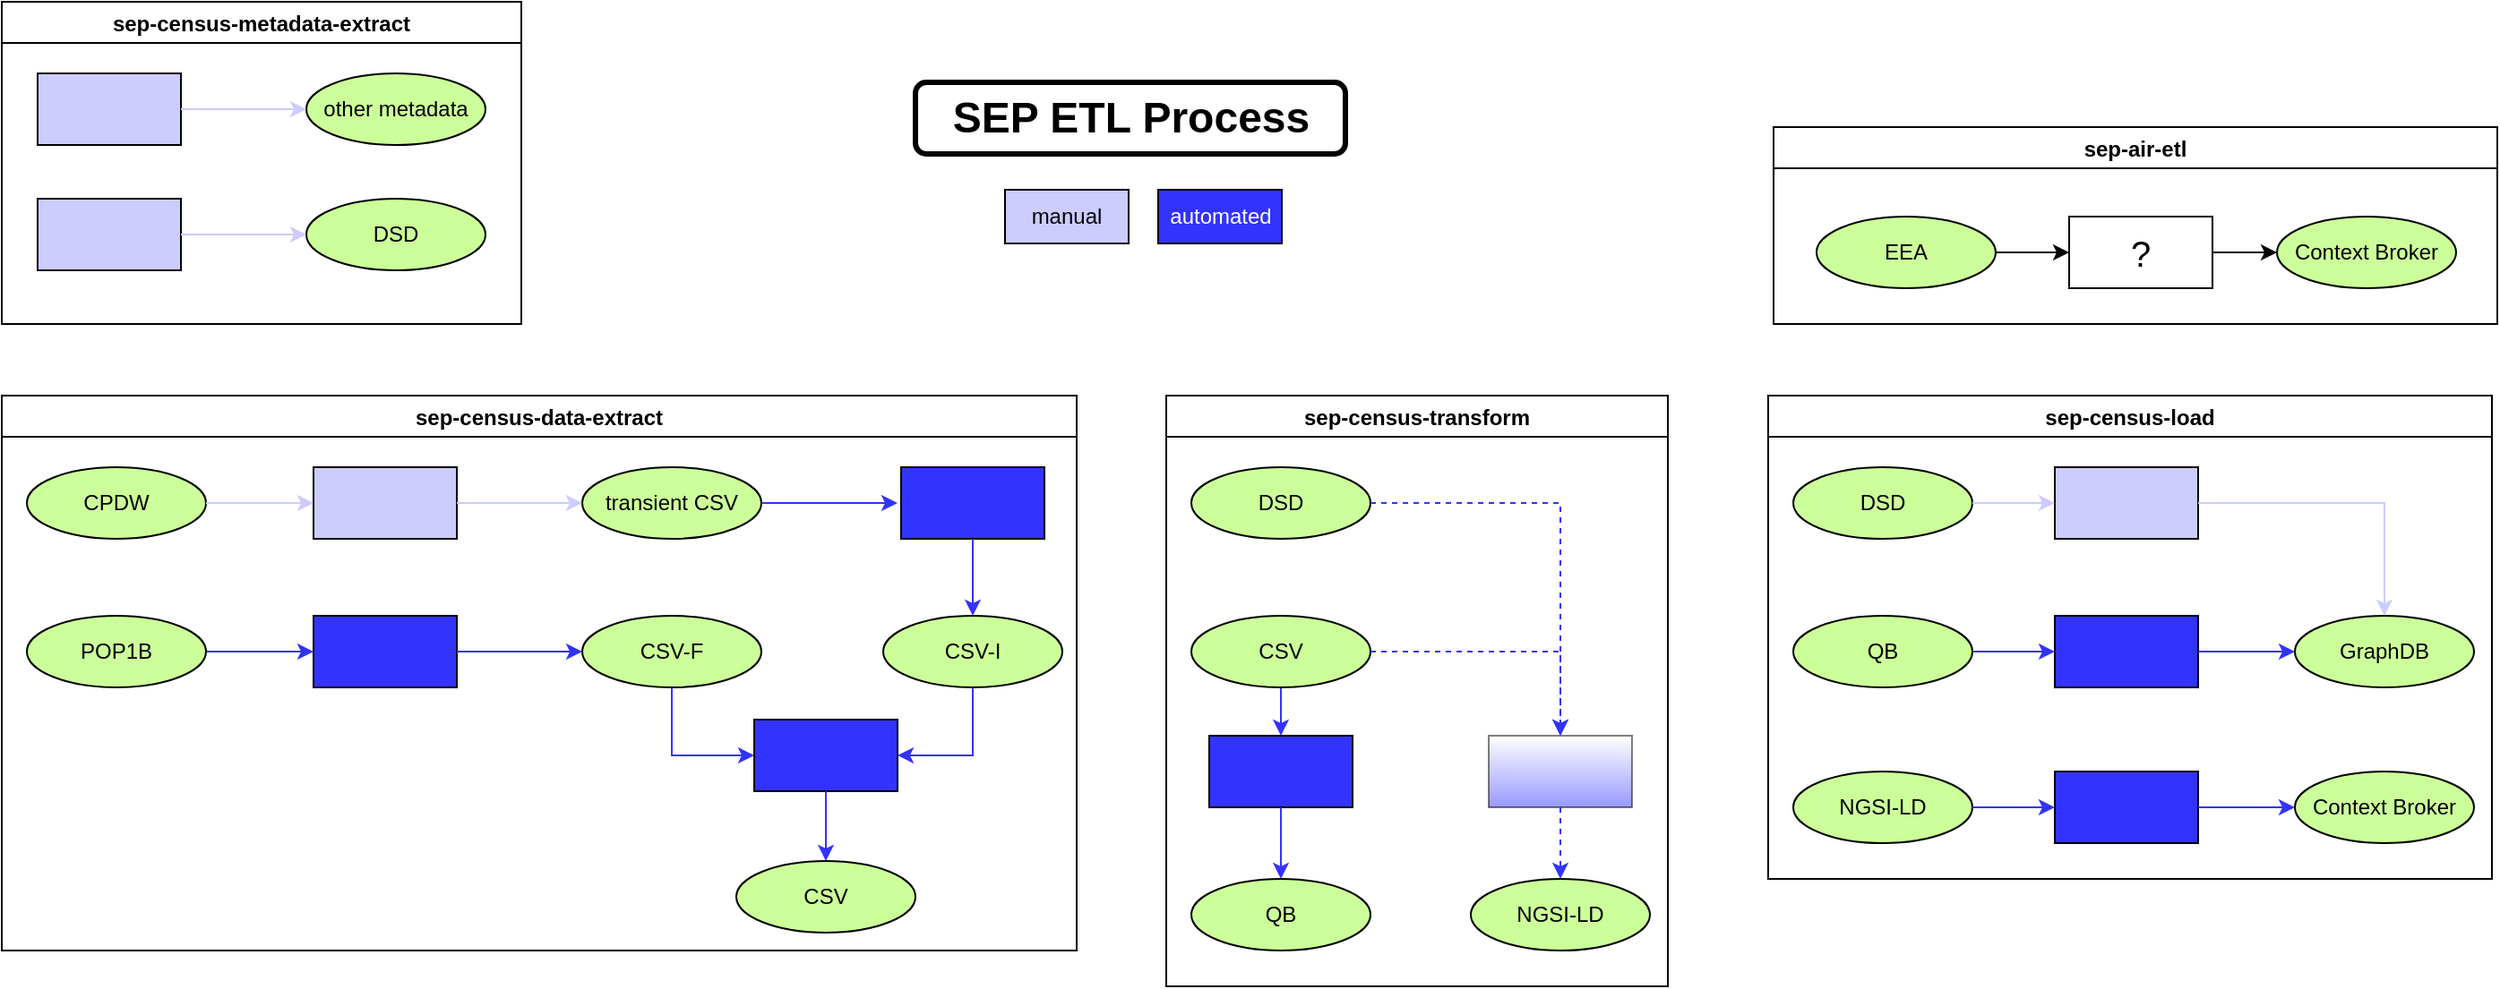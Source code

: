 <mxfile version="15.6.8" type="github">
  <diagram id="C5RBs43oDa-KdzZeNtuy" name="Page-1">
    <mxGraphModel dx="1422" dy="776" grid="1" gridSize="10" guides="1" tooltips="1" connect="1" arrows="1" fold="1" page="1" pageScale="1" pageWidth="827" pageHeight="1169" math="0" shadow="0">
      <root>
        <mxCell id="WIyWlLk6GJQsqaUBKTNV-0" />
        <mxCell id="WIyWlLk6GJQsqaUBKTNV-1" parent="WIyWlLk6GJQsqaUBKTNV-0" />
        <mxCell id="qQHiMvwfqEVsgReaYoB2-0" value="sep-census-metadata-extract" style="swimlane;" vertex="1" parent="WIyWlLk6GJQsqaUBKTNV-1">
          <mxGeometry x="50" y="60" width="290" height="180" as="geometry" />
        </mxCell>
        <mxCell id="qQHiMvwfqEVsgReaYoB2-2" value="" style="rounded=0;whiteSpace=wrap;html=1;fillColor=#CCCCFF;" vertex="1" parent="qQHiMvwfqEVsgReaYoB2-0">
          <mxGeometry x="20" y="40" width="80" height="40" as="geometry" />
        </mxCell>
        <mxCell id="qQHiMvwfqEVsgReaYoB2-3" value="other metadata" style="ellipse;whiteSpace=wrap;html=1;fillColor=#CCFF99;" vertex="1" parent="qQHiMvwfqEVsgReaYoB2-0">
          <mxGeometry x="170" y="40" width="100" height="40" as="geometry" />
        </mxCell>
        <mxCell id="qQHiMvwfqEVsgReaYoB2-4" value="" style="endArrow=classic;html=1;rounded=0;exitX=1;exitY=0.5;exitDx=0;exitDy=0;entryX=0;entryY=0.5;entryDx=0;entryDy=0;strokeColor=#CCCCFF;" edge="1" parent="qQHiMvwfqEVsgReaYoB2-0" source="qQHiMvwfqEVsgReaYoB2-2" target="qQHiMvwfqEVsgReaYoB2-3">
          <mxGeometry width="50" height="50" relative="1" as="geometry">
            <mxPoint x="320" y="360" as="sourcePoint" />
            <mxPoint x="370" y="310" as="targetPoint" />
          </mxGeometry>
        </mxCell>
        <mxCell id="qQHiMvwfqEVsgReaYoB2-5" value="" style="rounded=0;whiteSpace=wrap;html=1;fillColor=#CCCCFF;" vertex="1" parent="qQHiMvwfqEVsgReaYoB2-0">
          <mxGeometry x="20" y="110" width="80" height="40" as="geometry" />
        </mxCell>
        <mxCell id="qQHiMvwfqEVsgReaYoB2-6" value="DSD" style="ellipse;whiteSpace=wrap;html=1;fillColor=#CCFF99;" vertex="1" parent="qQHiMvwfqEVsgReaYoB2-0">
          <mxGeometry x="170" y="110" width="100" height="40" as="geometry" />
        </mxCell>
        <mxCell id="qQHiMvwfqEVsgReaYoB2-7" value="" style="endArrow=classic;html=1;rounded=0;exitX=1;exitY=0.5;exitDx=0;exitDy=0;entryX=0;entryY=0.5;entryDx=0;entryDy=0;strokeColor=#CCCCFF;" edge="1" parent="qQHiMvwfqEVsgReaYoB2-0" source="qQHiMvwfqEVsgReaYoB2-5" target="qQHiMvwfqEVsgReaYoB2-6">
          <mxGeometry width="50" height="50" relative="1" as="geometry">
            <mxPoint x="250" y="370" as="sourcePoint" />
            <mxPoint x="300" y="320" as="targetPoint" />
          </mxGeometry>
        </mxCell>
        <mxCell id="qQHiMvwfqEVsgReaYoB2-8" value="sep-census-data-extract" style="swimlane;" vertex="1" parent="WIyWlLk6GJQsqaUBKTNV-1">
          <mxGeometry x="50" y="280" width="600" height="310" as="geometry" />
        </mxCell>
        <mxCell id="qQHiMvwfqEVsgReaYoB2-9" value="" style="rounded=0;whiteSpace=wrap;html=1;fillColor=#CCCCFF;" vertex="1" parent="qQHiMvwfqEVsgReaYoB2-8">
          <mxGeometry x="174" y="40" width="80" height="40" as="geometry" />
        </mxCell>
        <mxCell id="qQHiMvwfqEVsgReaYoB2-10" value="transient CSV" style="ellipse;whiteSpace=wrap;html=1;fillColor=#CCFF99;" vertex="1" parent="qQHiMvwfqEVsgReaYoB2-8">
          <mxGeometry x="324" y="40" width="100" height="40" as="geometry" />
        </mxCell>
        <mxCell id="qQHiMvwfqEVsgReaYoB2-11" value="" style="endArrow=classic;html=1;rounded=0;exitX=1;exitY=0.5;exitDx=0;exitDy=0;entryX=0;entryY=0.5;entryDx=0;entryDy=0;strokeColor=#CCCCFF;" edge="1" parent="qQHiMvwfqEVsgReaYoB2-8" source="qQHiMvwfqEVsgReaYoB2-9" target="qQHiMvwfqEVsgReaYoB2-10">
          <mxGeometry width="50" height="50" relative="1" as="geometry">
            <mxPoint x="474" y="360" as="sourcePoint" />
            <mxPoint x="524" y="310" as="targetPoint" />
          </mxGeometry>
        </mxCell>
        <mxCell id="qQHiMvwfqEVsgReaYoB2-20" value="" style="edgeStyle=orthogonalEdgeStyle;rounded=0;orthogonalLoop=1;jettySize=auto;html=1;strokeColor=#3333FF;exitX=1;exitY=0.5;exitDx=0;exitDy=0;entryX=0;entryY=0.5;entryDx=0;entryDy=0;" edge="1" parent="qQHiMvwfqEVsgReaYoB2-8" source="qQHiMvwfqEVsgReaYoB2-19" target="qQHiMvwfqEVsgReaYoB2-12">
          <mxGeometry relative="1" as="geometry">
            <mxPoint x="170" y="143" as="targetPoint" />
          </mxGeometry>
        </mxCell>
        <mxCell id="qQHiMvwfqEVsgReaYoB2-12" value="" style="rounded=0;whiteSpace=wrap;html=1;fillColor=#3333FF;" vertex="1" parent="qQHiMvwfqEVsgReaYoB2-8">
          <mxGeometry x="174" y="123" width="80" height="40" as="geometry" />
        </mxCell>
        <mxCell id="qQHiMvwfqEVsgReaYoB2-13" value="CSV-F" style="ellipse;whiteSpace=wrap;html=1;fillColor=#CCFF99;" vertex="1" parent="qQHiMvwfqEVsgReaYoB2-8">
          <mxGeometry x="324" y="123" width="100" height="40" as="geometry" />
        </mxCell>
        <mxCell id="qQHiMvwfqEVsgReaYoB2-14" value="" style="endArrow=classic;html=1;rounded=0;exitX=1;exitY=0.5;exitDx=0;exitDy=0;entryX=0;entryY=0.5;entryDx=0;entryDy=0;strokeColor=#3333FF;" edge="1" parent="qQHiMvwfqEVsgReaYoB2-8" source="qQHiMvwfqEVsgReaYoB2-12" target="qQHiMvwfqEVsgReaYoB2-13">
          <mxGeometry width="50" height="50" relative="1" as="geometry">
            <mxPoint x="404" y="383" as="sourcePoint" />
            <mxPoint x="454" y="333" as="targetPoint" />
          </mxGeometry>
        </mxCell>
        <mxCell id="qQHiMvwfqEVsgReaYoB2-15" value="CPDW" style="ellipse;whiteSpace=wrap;html=1;fillColor=#CCFF99;" vertex="1" parent="qQHiMvwfqEVsgReaYoB2-8">
          <mxGeometry x="14" y="40" width="100" height="40" as="geometry" />
        </mxCell>
        <mxCell id="qQHiMvwfqEVsgReaYoB2-17" value="" style="endArrow=classic;html=1;rounded=0;exitX=1;exitY=0.5;exitDx=0;exitDy=0;entryX=0;entryY=0.5;entryDx=0;entryDy=0;strokeColor=#CCCCFF;" edge="1" parent="qQHiMvwfqEVsgReaYoB2-8" source="qQHiMvwfqEVsgReaYoB2-15" target="qQHiMvwfqEVsgReaYoB2-9">
          <mxGeometry width="50" height="50" relative="1" as="geometry">
            <mxPoint x="264" y="70" as="sourcePoint" />
            <mxPoint x="334" y="70" as="targetPoint" />
          </mxGeometry>
        </mxCell>
        <mxCell id="qQHiMvwfqEVsgReaYoB2-19" value="POP1B" style="ellipse;whiteSpace=wrap;html=1;fillColor=#CCFF99;" vertex="1" parent="qQHiMvwfqEVsgReaYoB2-8">
          <mxGeometry x="14" y="123" width="100" height="40" as="geometry" />
        </mxCell>
        <mxCell id="qQHiMvwfqEVsgReaYoB2-22" value="CSV-I" style="ellipse;whiteSpace=wrap;html=1;fillColor=#CCFF99;" vertex="1" parent="qQHiMvwfqEVsgReaYoB2-8">
          <mxGeometry x="492" y="123" width="100" height="40" as="geometry" />
        </mxCell>
        <mxCell id="qQHiMvwfqEVsgReaYoB2-21" value="" style="rounded=0;whiteSpace=wrap;html=1;fillColor=#3333FF;" vertex="1" parent="qQHiMvwfqEVsgReaYoB2-8">
          <mxGeometry x="502" y="40" width="80" height="40" as="geometry" />
        </mxCell>
        <mxCell id="qQHiMvwfqEVsgReaYoB2-23" value="" style="endArrow=classic;html=1;rounded=0;exitX=0.5;exitY=1;exitDx=0;exitDy=0;strokeColor=#3333FF;" edge="1" parent="qQHiMvwfqEVsgReaYoB2-8" source="qQHiMvwfqEVsgReaYoB2-21" target="qQHiMvwfqEVsgReaYoB2-22">
          <mxGeometry width="50" height="50" relative="1" as="geometry">
            <mxPoint x="264" y="153" as="sourcePoint" />
            <mxPoint x="334" y="153" as="targetPoint" />
          </mxGeometry>
        </mxCell>
        <mxCell id="qQHiMvwfqEVsgReaYoB2-25" value="" style="rounded=0;whiteSpace=wrap;html=1;fillColor=#3333FF;" vertex="1" parent="qQHiMvwfqEVsgReaYoB2-8">
          <mxGeometry x="420" y="181" width="80" height="40" as="geometry" />
        </mxCell>
        <mxCell id="qQHiMvwfqEVsgReaYoB2-28" value="" style="endArrow=classic;html=1;rounded=0;strokeColor=#3333FF;entryX=0;entryY=0.5;entryDx=0;entryDy=0;exitX=0.5;exitY=1;exitDx=0;exitDy=0;edgeStyle=orthogonalEdgeStyle;" edge="1" parent="qQHiMvwfqEVsgReaYoB2-8" source="qQHiMvwfqEVsgReaYoB2-13" target="qQHiMvwfqEVsgReaYoB2-25">
          <mxGeometry width="50" height="50" relative="1" as="geometry">
            <mxPoint x="370" y="170" as="sourcePoint" />
            <mxPoint x="390" y="90" as="targetPoint" />
          </mxGeometry>
        </mxCell>
        <mxCell id="qQHiMvwfqEVsgReaYoB2-30" value="" style="endArrow=classic;html=1;rounded=0;strokeColor=#3333FF;entryX=1;entryY=0.5;entryDx=0;entryDy=0;exitX=0.5;exitY=1;exitDx=0;exitDy=0;edgeStyle=orthogonalEdgeStyle;" edge="1" parent="qQHiMvwfqEVsgReaYoB2-8" source="qQHiMvwfqEVsgReaYoB2-22" target="qQHiMvwfqEVsgReaYoB2-25">
          <mxGeometry width="50" height="50" relative="1" as="geometry">
            <mxPoint x="550" y="180" as="sourcePoint" />
            <mxPoint x="390" y="90" as="targetPoint" />
          </mxGeometry>
        </mxCell>
        <mxCell id="qQHiMvwfqEVsgReaYoB2-31" value="CSV" style="ellipse;whiteSpace=wrap;html=1;fillColor=#CCFF99;" vertex="1" parent="qQHiMvwfqEVsgReaYoB2-8">
          <mxGeometry x="410" y="260" width="100" height="40" as="geometry" />
        </mxCell>
        <mxCell id="qQHiMvwfqEVsgReaYoB2-32" value="" style="endArrow=classic;html=1;rounded=0;exitX=0.5;exitY=1;exitDx=0;exitDy=0;entryX=0.5;entryY=0;entryDx=0;entryDy=0;strokeColor=#3333FF;" edge="1" parent="qQHiMvwfqEVsgReaYoB2-8" source="qQHiMvwfqEVsgReaYoB2-25" target="qQHiMvwfqEVsgReaYoB2-31">
          <mxGeometry width="50" height="50" relative="1" as="geometry">
            <mxPoint x="264" y="153" as="sourcePoint" />
            <mxPoint x="334" y="153" as="targetPoint" />
          </mxGeometry>
        </mxCell>
        <mxCell id="qQHiMvwfqEVsgReaYoB2-24" value="" style="endArrow=classic;html=1;rounded=0;exitX=1;exitY=0.5;exitDx=0;exitDy=0;strokeColor=#3333FF;" edge="1" parent="WIyWlLk6GJQsqaUBKTNV-1" source="qQHiMvwfqEVsgReaYoB2-10">
          <mxGeometry width="50" height="50" relative="1" as="geometry">
            <mxPoint x="324" y="443" as="sourcePoint" />
            <mxPoint x="550" y="340" as="targetPoint" />
          </mxGeometry>
        </mxCell>
        <mxCell id="qQHiMvwfqEVsgReaYoB2-53" value="sep-census-transform" style="swimlane;" vertex="1" parent="WIyWlLk6GJQsqaUBKTNV-1">
          <mxGeometry x="700" y="280" width="280" height="330" as="geometry" />
        </mxCell>
        <mxCell id="qQHiMvwfqEVsgReaYoB2-57" value="" style="edgeStyle=orthogonalEdgeStyle;rounded=0;orthogonalLoop=1;jettySize=auto;html=1;strokeColor=#3333FF;exitX=0.5;exitY=1;exitDx=0;exitDy=0;entryX=0.5;entryY=0;entryDx=0;entryDy=0;" edge="1" parent="qQHiMvwfqEVsgReaYoB2-53" source="qQHiMvwfqEVsgReaYoB2-63" target="qQHiMvwfqEVsgReaYoB2-58">
          <mxGeometry relative="1" as="geometry">
            <mxPoint x="170" y="143" as="targetPoint" />
          </mxGeometry>
        </mxCell>
        <mxCell id="qQHiMvwfqEVsgReaYoB2-58" value="" style="rounded=0;whiteSpace=wrap;html=1;fillColor=#3333FF;" vertex="1" parent="qQHiMvwfqEVsgReaYoB2-53">
          <mxGeometry x="24" y="190" width="80" height="40" as="geometry" />
        </mxCell>
        <mxCell id="qQHiMvwfqEVsgReaYoB2-61" value="DSD" style="ellipse;whiteSpace=wrap;html=1;fillColor=#CCFF99;" vertex="1" parent="qQHiMvwfqEVsgReaYoB2-53">
          <mxGeometry x="14" y="40" width="100" height="40" as="geometry" />
        </mxCell>
        <mxCell id="qQHiMvwfqEVsgReaYoB2-63" value="CSV" style="ellipse;whiteSpace=wrap;html=1;fillColor=#CCFF99;" vertex="1" parent="qQHiMvwfqEVsgReaYoB2-53">
          <mxGeometry x="14" y="123" width="100" height="40" as="geometry" />
        </mxCell>
        <mxCell id="qQHiMvwfqEVsgReaYoB2-73" value="QB" style="ellipse;whiteSpace=wrap;html=1;fillColor=#CCFF99;" vertex="1" parent="qQHiMvwfqEVsgReaYoB2-53">
          <mxGeometry x="14" y="270" width="100" height="40" as="geometry" />
        </mxCell>
        <mxCell id="qQHiMvwfqEVsgReaYoB2-74" value="" style="edgeStyle=orthogonalEdgeStyle;rounded=0;orthogonalLoop=1;jettySize=auto;html=1;strokeColor=#3333FF;exitX=0.5;exitY=1;exitDx=0;exitDy=0;entryX=0.5;entryY=0;entryDx=0;entryDy=0;" edge="1" parent="qQHiMvwfqEVsgReaYoB2-53" source="qQHiMvwfqEVsgReaYoB2-58" target="qQHiMvwfqEVsgReaYoB2-73">
          <mxGeometry relative="1" as="geometry">
            <mxPoint x="74" y="200" as="targetPoint" />
            <mxPoint x="74" y="173" as="sourcePoint" />
          </mxGeometry>
        </mxCell>
        <mxCell id="qQHiMvwfqEVsgReaYoB2-75" value="" style="rounded=0;whiteSpace=wrap;html=1;fillColor=#3333FF;gradientColor=#ffffff;gradientDirection=north;opacity=50;" vertex="1" parent="qQHiMvwfqEVsgReaYoB2-53">
          <mxGeometry x="180" y="190" width="80" height="40" as="geometry" />
        </mxCell>
        <mxCell id="qQHiMvwfqEVsgReaYoB2-76" value="NGSI-LD" style="ellipse;whiteSpace=wrap;html=1;fillColor=#CCFF99;" vertex="1" parent="qQHiMvwfqEVsgReaYoB2-53">
          <mxGeometry x="170" y="270" width="100" height="40" as="geometry" />
        </mxCell>
        <mxCell id="qQHiMvwfqEVsgReaYoB2-77" value="" style="edgeStyle=orthogonalEdgeStyle;rounded=0;orthogonalLoop=1;jettySize=auto;html=1;strokeColor=#3333FF;exitX=0.5;exitY=1;exitDx=0;exitDy=0;entryX=0.5;entryY=0;entryDx=0;entryDy=0;dashed=1;" edge="1" parent="qQHiMvwfqEVsgReaYoB2-53" source="qQHiMvwfqEVsgReaYoB2-75" target="qQHiMvwfqEVsgReaYoB2-76">
          <mxGeometry relative="1" as="geometry">
            <mxPoint x="74" y="280" as="targetPoint" />
            <mxPoint x="74" y="240" as="sourcePoint" />
          </mxGeometry>
        </mxCell>
        <mxCell id="qQHiMvwfqEVsgReaYoB2-78" value="" style="edgeStyle=orthogonalEdgeStyle;rounded=0;orthogonalLoop=1;jettySize=auto;html=1;strokeColor=#3333FF;exitX=1;exitY=0.5;exitDx=0;exitDy=0;entryX=0.5;entryY=0;entryDx=0;entryDy=0;dashed=1;" edge="1" parent="qQHiMvwfqEVsgReaYoB2-53" source="qQHiMvwfqEVsgReaYoB2-61" target="qQHiMvwfqEVsgReaYoB2-75">
          <mxGeometry relative="1" as="geometry">
            <mxPoint x="230" y="280" as="targetPoint" />
            <mxPoint x="230" y="240" as="sourcePoint" />
          </mxGeometry>
        </mxCell>
        <mxCell id="qQHiMvwfqEVsgReaYoB2-79" value="" style="edgeStyle=orthogonalEdgeStyle;rounded=0;orthogonalLoop=1;jettySize=auto;html=1;strokeColor=#3333FF;exitX=1;exitY=0.5;exitDx=0;exitDy=0;entryX=0.5;entryY=0;entryDx=0;entryDy=0;dashed=1;" edge="1" parent="qQHiMvwfqEVsgReaYoB2-53" source="qQHiMvwfqEVsgReaYoB2-63" target="qQHiMvwfqEVsgReaYoB2-75">
          <mxGeometry relative="1" as="geometry">
            <mxPoint x="240" y="290" as="targetPoint" />
            <mxPoint x="240" y="250" as="sourcePoint" />
          </mxGeometry>
        </mxCell>
        <mxCell id="qQHiMvwfqEVsgReaYoB2-80" value="sep-census-load" style="swimlane;" vertex="1" parent="WIyWlLk6GJQsqaUBKTNV-1">
          <mxGeometry x="1036" y="280" width="404" height="270" as="geometry" />
        </mxCell>
        <mxCell id="qQHiMvwfqEVsgReaYoB2-82" value="" style="rounded=0;whiteSpace=wrap;html=1;fillColor=#3333FF;" vertex="1" parent="qQHiMvwfqEVsgReaYoB2-80">
          <mxGeometry x="160" y="123" width="80" height="40" as="geometry" />
        </mxCell>
        <mxCell id="qQHiMvwfqEVsgReaYoB2-83" value="DSD" style="ellipse;whiteSpace=wrap;html=1;fillColor=#CCFF99;" vertex="1" parent="qQHiMvwfqEVsgReaYoB2-80">
          <mxGeometry x="14" y="40" width="100" height="40" as="geometry" />
        </mxCell>
        <mxCell id="qQHiMvwfqEVsgReaYoB2-84" value="QB" style="ellipse;whiteSpace=wrap;html=1;fillColor=#CCFF99;" vertex="1" parent="qQHiMvwfqEVsgReaYoB2-80">
          <mxGeometry x="14" y="123" width="100" height="40" as="geometry" />
        </mxCell>
        <mxCell id="qQHiMvwfqEVsgReaYoB2-85" value="NGSI-LD" style="ellipse;whiteSpace=wrap;html=1;fillColor=#CCFF99;" vertex="1" parent="qQHiMvwfqEVsgReaYoB2-80">
          <mxGeometry x="14" y="210" width="100" height="40" as="geometry" />
        </mxCell>
        <mxCell id="qQHiMvwfqEVsgReaYoB2-86" value="" style="edgeStyle=orthogonalEdgeStyle;rounded=0;orthogonalLoop=1;jettySize=auto;html=1;strokeColor=#3333FF;exitX=1;exitY=0.5;exitDx=0;exitDy=0;entryX=0;entryY=0.5;entryDx=0;entryDy=0;" edge="1" parent="qQHiMvwfqEVsgReaYoB2-80" source="qQHiMvwfqEVsgReaYoB2-84" target="qQHiMvwfqEVsgReaYoB2-82">
          <mxGeometry relative="1" as="geometry">
            <mxPoint x="74" y="200" as="targetPoint" />
            <mxPoint x="74" y="173" as="sourcePoint" />
          </mxGeometry>
        </mxCell>
        <mxCell id="qQHiMvwfqEVsgReaYoB2-88" value="GraphDB" style="ellipse;whiteSpace=wrap;html=1;fillColor=#CCFF99;" vertex="1" parent="qQHiMvwfqEVsgReaYoB2-80">
          <mxGeometry x="294" y="123" width="100" height="40" as="geometry" />
        </mxCell>
        <mxCell id="qQHiMvwfqEVsgReaYoB2-93" value="" style="rounded=0;whiteSpace=wrap;html=1;fillColor=#CCCCFF;" vertex="1" parent="qQHiMvwfqEVsgReaYoB2-80">
          <mxGeometry x="160" y="40" width="80" height="40" as="geometry" />
        </mxCell>
        <mxCell id="qQHiMvwfqEVsgReaYoB2-94" value="" style="endArrow=classic;html=1;rounded=0;exitX=1;exitY=0.5;exitDx=0;exitDy=0;strokeColor=#CCCCFF;" edge="1" parent="qQHiMvwfqEVsgReaYoB2-80" source="qQHiMvwfqEVsgReaYoB2-83">
          <mxGeometry width="50" height="50" relative="1" as="geometry">
            <mxPoint x="121" y="59.5" as="sourcePoint" />
            <mxPoint x="160" y="60" as="targetPoint" />
          </mxGeometry>
        </mxCell>
        <mxCell id="qQHiMvwfqEVsgReaYoB2-97" value="" style="endArrow=classic;html=1;rounded=0;exitX=1;exitY=0.5;exitDx=0;exitDy=0;strokeColor=#CCCCFF;edgeStyle=orthogonalEdgeStyle;entryX=0.5;entryY=0;entryDx=0;entryDy=0;" edge="1" parent="qQHiMvwfqEVsgReaYoB2-80" source="qQHiMvwfqEVsgReaYoB2-93" target="qQHiMvwfqEVsgReaYoB2-88">
          <mxGeometry width="50" height="50" relative="1" as="geometry">
            <mxPoint x="124" y="70" as="sourcePoint" />
            <mxPoint x="340" y="120" as="targetPoint" />
          </mxGeometry>
        </mxCell>
        <mxCell id="qQHiMvwfqEVsgReaYoB2-98" value="" style="edgeStyle=orthogonalEdgeStyle;rounded=0;orthogonalLoop=1;jettySize=auto;html=1;strokeColor=#3333FF;exitX=1;exitY=0.5;exitDx=0;exitDy=0;entryX=0;entryY=0.5;entryDx=0;entryDy=0;" edge="1" parent="qQHiMvwfqEVsgReaYoB2-80" source="qQHiMvwfqEVsgReaYoB2-82" target="qQHiMvwfqEVsgReaYoB2-88">
          <mxGeometry relative="1" as="geometry">
            <mxPoint x="170" y="153" as="targetPoint" />
            <mxPoint x="124" y="153" as="sourcePoint" />
          </mxGeometry>
        </mxCell>
        <mxCell id="qQHiMvwfqEVsgReaYoB2-99" value="Context Broker" style="ellipse;whiteSpace=wrap;html=1;fillColor=#CCFF99;" vertex="1" parent="qQHiMvwfqEVsgReaYoB2-80">
          <mxGeometry x="294" y="210" width="100" height="40" as="geometry" />
        </mxCell>
        <mxCell id="qQHiMvwfqEVsgReaYoB2-100" value="" style="rounded=0;whiteSpace=wrap;html=1;fillColor=#3333FF;" vertex="1" parent="qQHiMvwfqEVsgReaYoB2-80">
          <mxGeometry x="160" y="210" width="80" height="40" as="geometry" />
        </mxCell>
        <mxCell id="qQHiMvwfqEVsgReaYoB2-101" value="" style="edgeStyle=orthogonalEdgeStyle;rounded=0;orthogonalLoop=1;jettySize=auto;html=1;strokeColor=#3333FF;exitX=1;exitY=0.5;exitDx=0;exitDy=0;entryX=0;entryY=0.5;entryDx=0;entryDy=0;" edge="1" parent="qQHiMvwfqEVsgReaYoB2-80" source="qQHiMvwfqEVsgReaYoB2-85" target="qQHiMvwfqEVsgReaYoB2-100">
          <mxGeometry relative="1" as="geometry">
            <mxPoint x="170" y="153" as="targetPoint" />
            <mxPoint x="124" y="153" as="sourcePoint" />
          </mxGeometry>
        </mxCell>
        <mxCell id="qQHiMvwfqEVsgReaYoB2-102" value="" style="edgeStyle=orthogonalEdgeStyle;rounded=0;orthogonalLoop=1;jettySize=auto;html=1;strokeColor=#3333FF;exitX=1;exitY=0.5;exitDx=0;exitDy=0;entryX=0;entryY=0.5;entryDx=0;entryDy=0;exitPerimeter=0;" edge="1" parent="qQHiMvwfqEVsgReaYoB2-80" source="qQHiMvwfqEVsgReaYoB2-100" target="qQHiMvwfqEVsgReaYoB2-99">
          <mxGeometry relative="1" as="geometry">
            <mxPoint x="310" y="153" as="targetPoint" />
            <mxPoint x="250" y="153" as="sourcePoint" />
          </mxGeometry>
        </mxCell>
        <mxCell id="qQHiMvwfqEVsgReaYoB2-103" value="SEP ETL Process" style="text;html=1;fontSize=24;fontStyle=1;verticalAlign=middle;align=center;strokeColor=default;rounded=1;strokeWidth=3;" vertex="1" parent="WIyWlLk6GJQsqaUBKTNV-1">
          <mxGeometry x="560" y="105" width="240" height="40" as="geometry" />
        </mxCell>
        <mxCell id="qQHiMvwfqEVsgReaYoB2-104" value="manual" style="rounded=0;whiteSpace=wrap;html=1;fillColor=#CCCCFF;" vertex="1" parent="WIyWlLk6GJQsqaUBKTNV-1">
          <mxGeometry x="610" y="165" width="69" height="30" as="geometry" />
        </mxCell>
        <mxCell id="qQHiMvwfqEVsgReaYoB2-107" value="&lt;font color=&quot;#FFFFFF&quot;&gt;automated&lt;/font&gt;" style="rounded=0;whiteSpace=wrap;html=1;fillColor=#3333FF;" vertex="1" parent="WIyWlLk6GJQsqaUBKTNV-1">
          <mxGeometry x="695.5" y="165" width="69" height="30" as="geometry" />
        </mxCell>
        <mxCell id="qQHiMvwfqEVsgReaYoB2-108" value="sep-air-etl" style="swimlane;" vertex="1" parent="WIyWlLk6GJQsqaUBKTNV-1">
          <mxGeometry x="1039" y="130" width="404" height="110" as="geometry" />
        </mxCell>
        <mxCell id="qQHiMvwfqEVsgReaYoB2-110" value="EEA" style="ellipse;whiteSpace=wrap;html=1;fillColor=#CCFF99;" vertex="1" parent="qQHiMvwfqEVsgReaYoB2-108">
          <mxGeometry x="24" y="50" width="100" height="40" as="geometry" />
        </mxCell>
        <mxCell id="qQHiMvwfqEVsgReaYoB2-112" value="&lt;font style=&quot;font-size: 20px&quot;&gt;?&lt;/font&gt;" style="rounded=0;whiteSpace=wrap;html=1;fillColor=#FFFFFF;" vertex="1" parent="qQHiMvwfqEVsgReaYoB2-108">
          <mxGeometry x="165" y="50" width="80" height="40" as="geometry" />
        </mxCell>
        <mxCell id="qQHiMvwfqEVsgReaYoB2-113" value="Context Broker" style="ellipse;whiteSpace=wrap;html=1;fillColor=#CCFF99;" vertex="1" parent="qQHiMvwfqEVsgReaYoB2-108">
          <mxGeometry x="281" y="50" width="100" height="40" as="geometry" />
        </mxCell>
        <mxCell id="qQHiMvwfqEVsgReaYoB2-114" value="" style="endArrow=classic;html=1;rounded=0;exitX=1;exitY=0.5;exitDx=0;exitDy=0;entryX=0;entryY=0.5;entryDx=0;entryDy=0;strokeColor=#000000;" edge="1" parent="qQHiMvwfqEVsgReaYoB2-108" source="qQHiMvwfqEVsgReaYoB2-112" target="qQHiMvwfqEVsgReaYoB2-113">
          <mxGeometry width="50" height="50" relative="1" as="geometry">
            <mxPoint x="361" y="310" as="sourcePoint" />
            <mxPoint x="411" y="260" as="targetPoint" />
          </mxGeometry>
        </mxCell>
        <mxCell id="qQHiMvwfqEVsgReaYoB2-115" value="" style="endArrow=classic;html=1;rounded=0;exitX=1;exitY=0.5;exitDx=0;exitDy=0;entryX=0;entryY=0.5;entryDx=0;entryDy=0;strokeColor=#000000;" edge="1" parent="qQHiMvwfqEVsgReaYoB2-108" source="qQHiMvwfqEVsgReaYoB2-110" target="qQHiMvwfqEVsgReaYoB2-112">
          <mxGeometry width="50" height="50" relative="1" as="geometry">
            <mxPoint x="255" y="80" as="sourcePoint" />
            <mxPoint x="291" y="80" as="targetPoint" />
          </mxGeometry>
        </mxCell>
      </root>
    </mxGraphModel>
  </diagram>
</mxfile>
